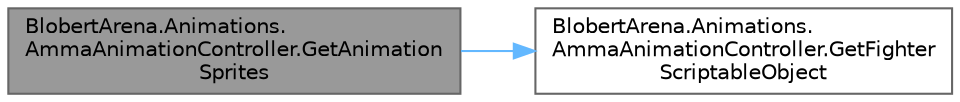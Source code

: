 digraph "BlobertArena.Animations.AmmaAnimationController.GetAnimationSprites"
{
 // LATEX_PDF_SIZE
  bgcolor="transparent";
  edge [fontname=Helvetica,fontsize=10,labelfontname=Helvetica,labelfontsize=10];
  node [fontname=Helvetica,fontsize=10,shape=box,height=0.2,width=0.4];
  rankdir="LR";
  Node1 [id="Node000001",label="BlobertArena.Animations.\lAmmaAnimationController.GetAnimation\lSprites",height=0.2,width=0.4,color="gray40", fillcolor="grey60", style="filled", fontcolor="black",tooltip="Retrieves the list of animation sprites for the specified fighter and animation state."];
  Node1 -> Node2 [id="edge1_Node000001_Node000002",color="steelblue1",style="solid",tooltip=" "];
  Node2 [id="Node000002",label="BlobertArena.Animations.\lAmmaAnimationController.GetFighter\lScriptableObject",height=0.2,width=0.4,color="grey40", fillcolor="white", style="filled",URL="$class_blobert_arena_1_1_animations_1_1_amma_animation_controller.html#ab29f312341f6af609fda04442126852a",tooltip="Retrieves the AmmaAnimationData instance for the specified fighter index."];
}
